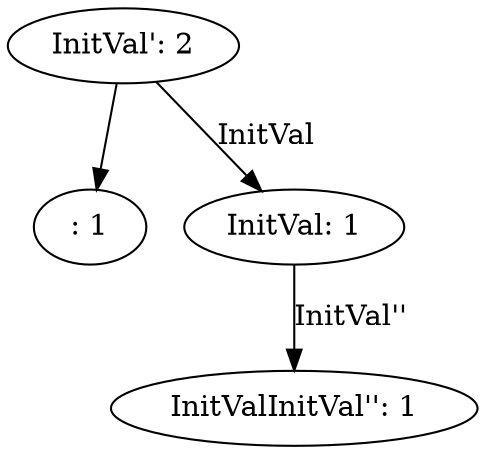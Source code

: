 digraph {
    0 [ label = "InitVal': 2" ]
    1 [ label = ": 1" ]
    2 [ label = "InitVal: 1" ]
    3 [ label = "InitValInitVal'': 1" ]
    0 -> 1 [ label = "" ]
    0 -> 2 [ label = "InitVal" ]
    2 -> 3 [ label = "InitVal''" ]
}
